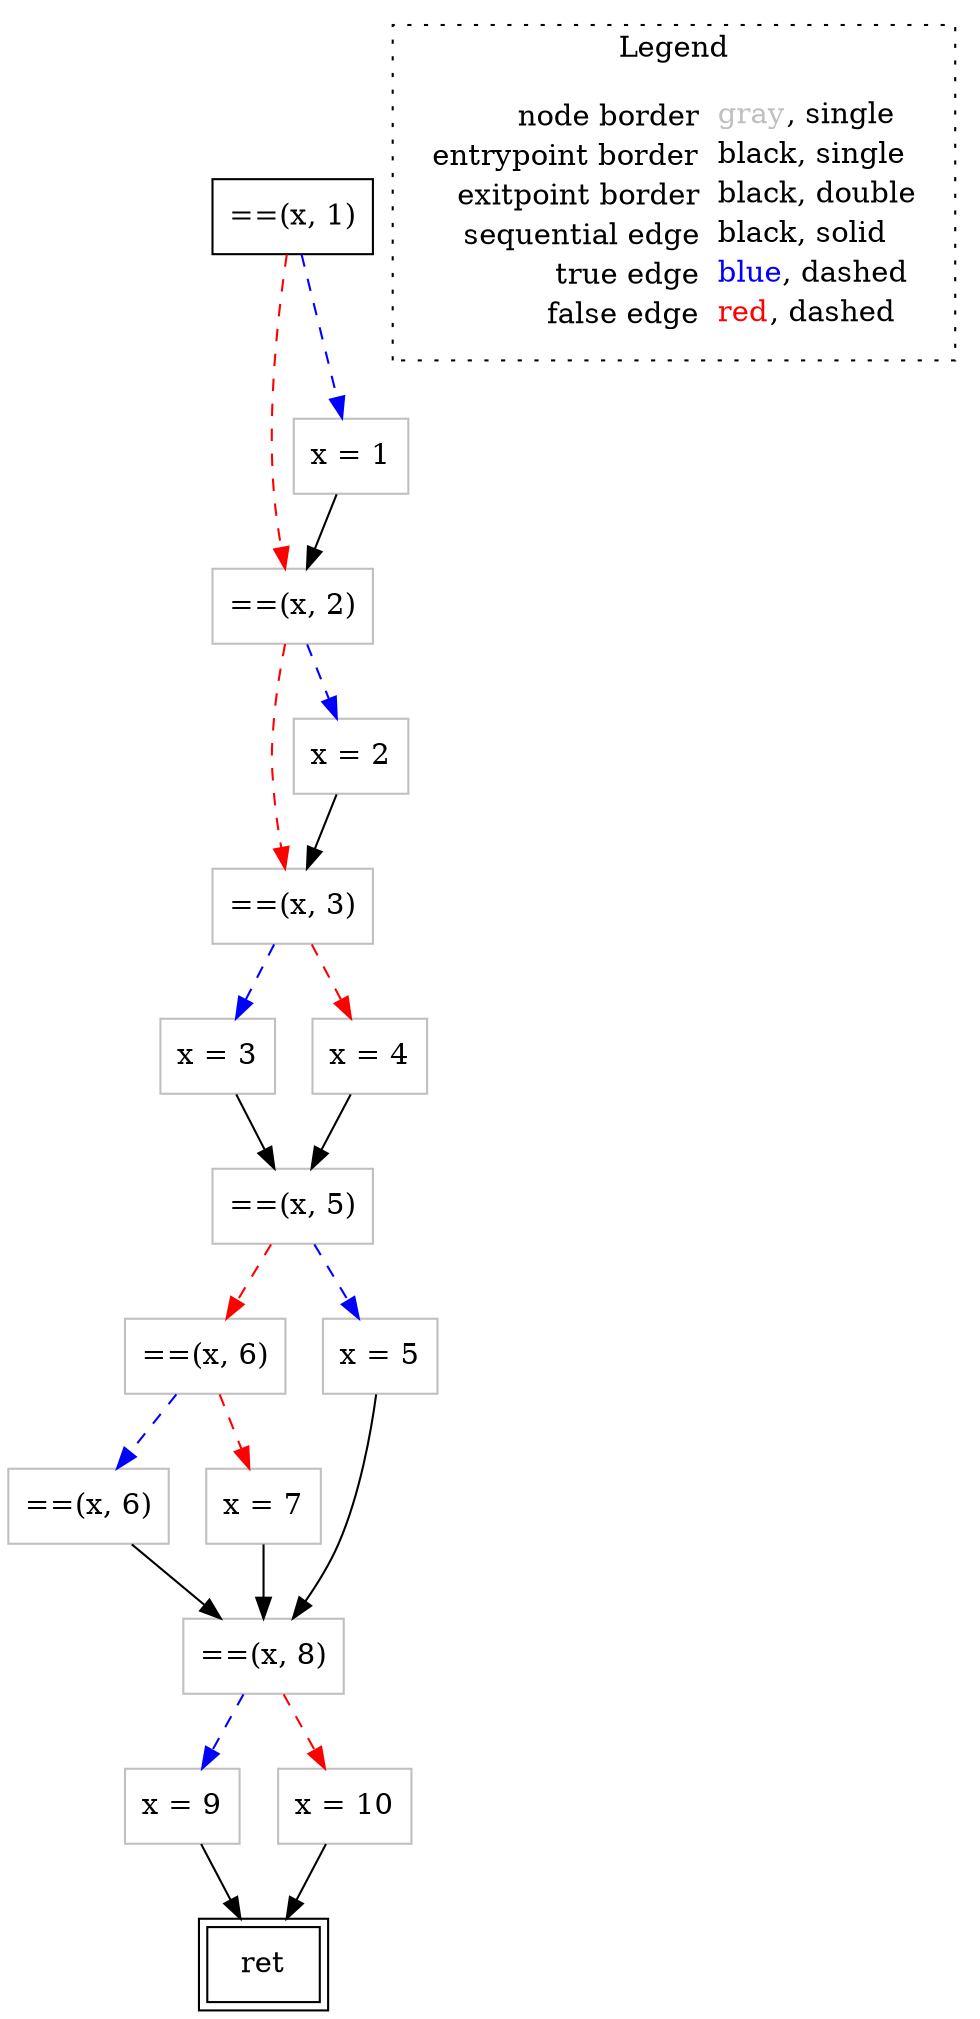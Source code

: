 digraph {
	"node0" [shape="rect",color="black",label=<==(x, 1)>];
	"node1" [shape="rect",color="gray",label=<==(x, 6)>];
	"node2" [shape="rect",color="gray",label=<x = 9>];
	"node3" [shape="rect",color="gray",label=<x = 3>];
	"node4" [shape="rect",color="black",peripheries="2",label=<ret>];
	"node5" [shape="rect",color="gray",label=<==(x, 5)>];
	"node6" [shape="rect",color="gray",label=<==(x, 6)>];
	"node7" [shape="rect",color="gray",label=<x = 5>];
	"node8" [shape="rect",color="gray",label=<x = 4>];
	"node9" [shape="rect",color="gray",label=<==(x, 2)>];
	"node10" [shape="rect",color="gray",label=<==(x, 8)>];
	"node11" [shape="rect",color="gray",label=<x = 1>];
	"node12" [shape="rect",color="gray",label=<x = 10>];
	"node13" [shape="rect",color="gray",label=<==(x, 3)>];
	"node14" [shape="rect",color="gray",label=<x = 7>];
	"node15" [shape="rect",color="gray",label=<x = 2>];
	"node1" -> "node6" [color="blue",style="dashed"];
	"node1" -> "node14" [color="red",style="dashed"];
	"node2" -> "node4" [color="black"];
	"node3" -> "node5" [color="black"];
	"node5" -> "node1" [color="red",style="dashed"];
	"node5" -> "node7" [color="blue",style="dashed"];
	"node6" -> "node10" [color="black"];
	"node7" -> "node10" [color="black"];
	"node8" -> "node5" [color="black"];
	"node0" -> "node11" [color="blue",style="dashed"];
	"node0" -> "node9" [color="red",style="dashed"];
	"node9" -> "node13" [color="red",style="dashed"];
	"node9" -> "node15" [color="blue",style="dashed"];
	"node10" -> "node2" [color="blue",style="dashed"];
	"node10" -> "node12" [color="red",style="dashed"];
	"node11" -> "node9" [color="black"];
	"node12" -> "node4" [color="black"];
	"node13" -> "node3" [color="blue",style="dashed"];
	"node13" -> "node8" [color="red",style="dashed"];
	"node14" -> "node10" [color="black"];
	"node15" -> "node13" [color="black"];
subgraph cluster_legend {
	label="Legend";
	style=dotted;
	node [shape=plaintext];
	"legend" [label=<<table border="0" cellpadding="2" cellspacing="0" cellborder="0"><tr><td align="right">node border&nbsp;</td><td align="left"><font color="gray">gray</font>, single</td></tr><tr><td align="right">entrypoint border&nbsp;</td><td align="left"><font color="black">black</font>, single</td></tr><tr><td align="right">exitpoint border&nbsp;</td><td align="left"><font color="black">black</font>, double</td></tr><tr><td align="right">sequential edge&nbsp;</td><td align="left"><font color="black">black</font>, solid</td></tr><tr><td align="right">true edge&nbsp;</td><td align="left"><font color="blue">blue</font>, dashed</td></tr><tr><td align="right">false edge&nbsp;</td><td align="left"><font color="red">red</font>, dashed</td></tr></table>>];
}

}
